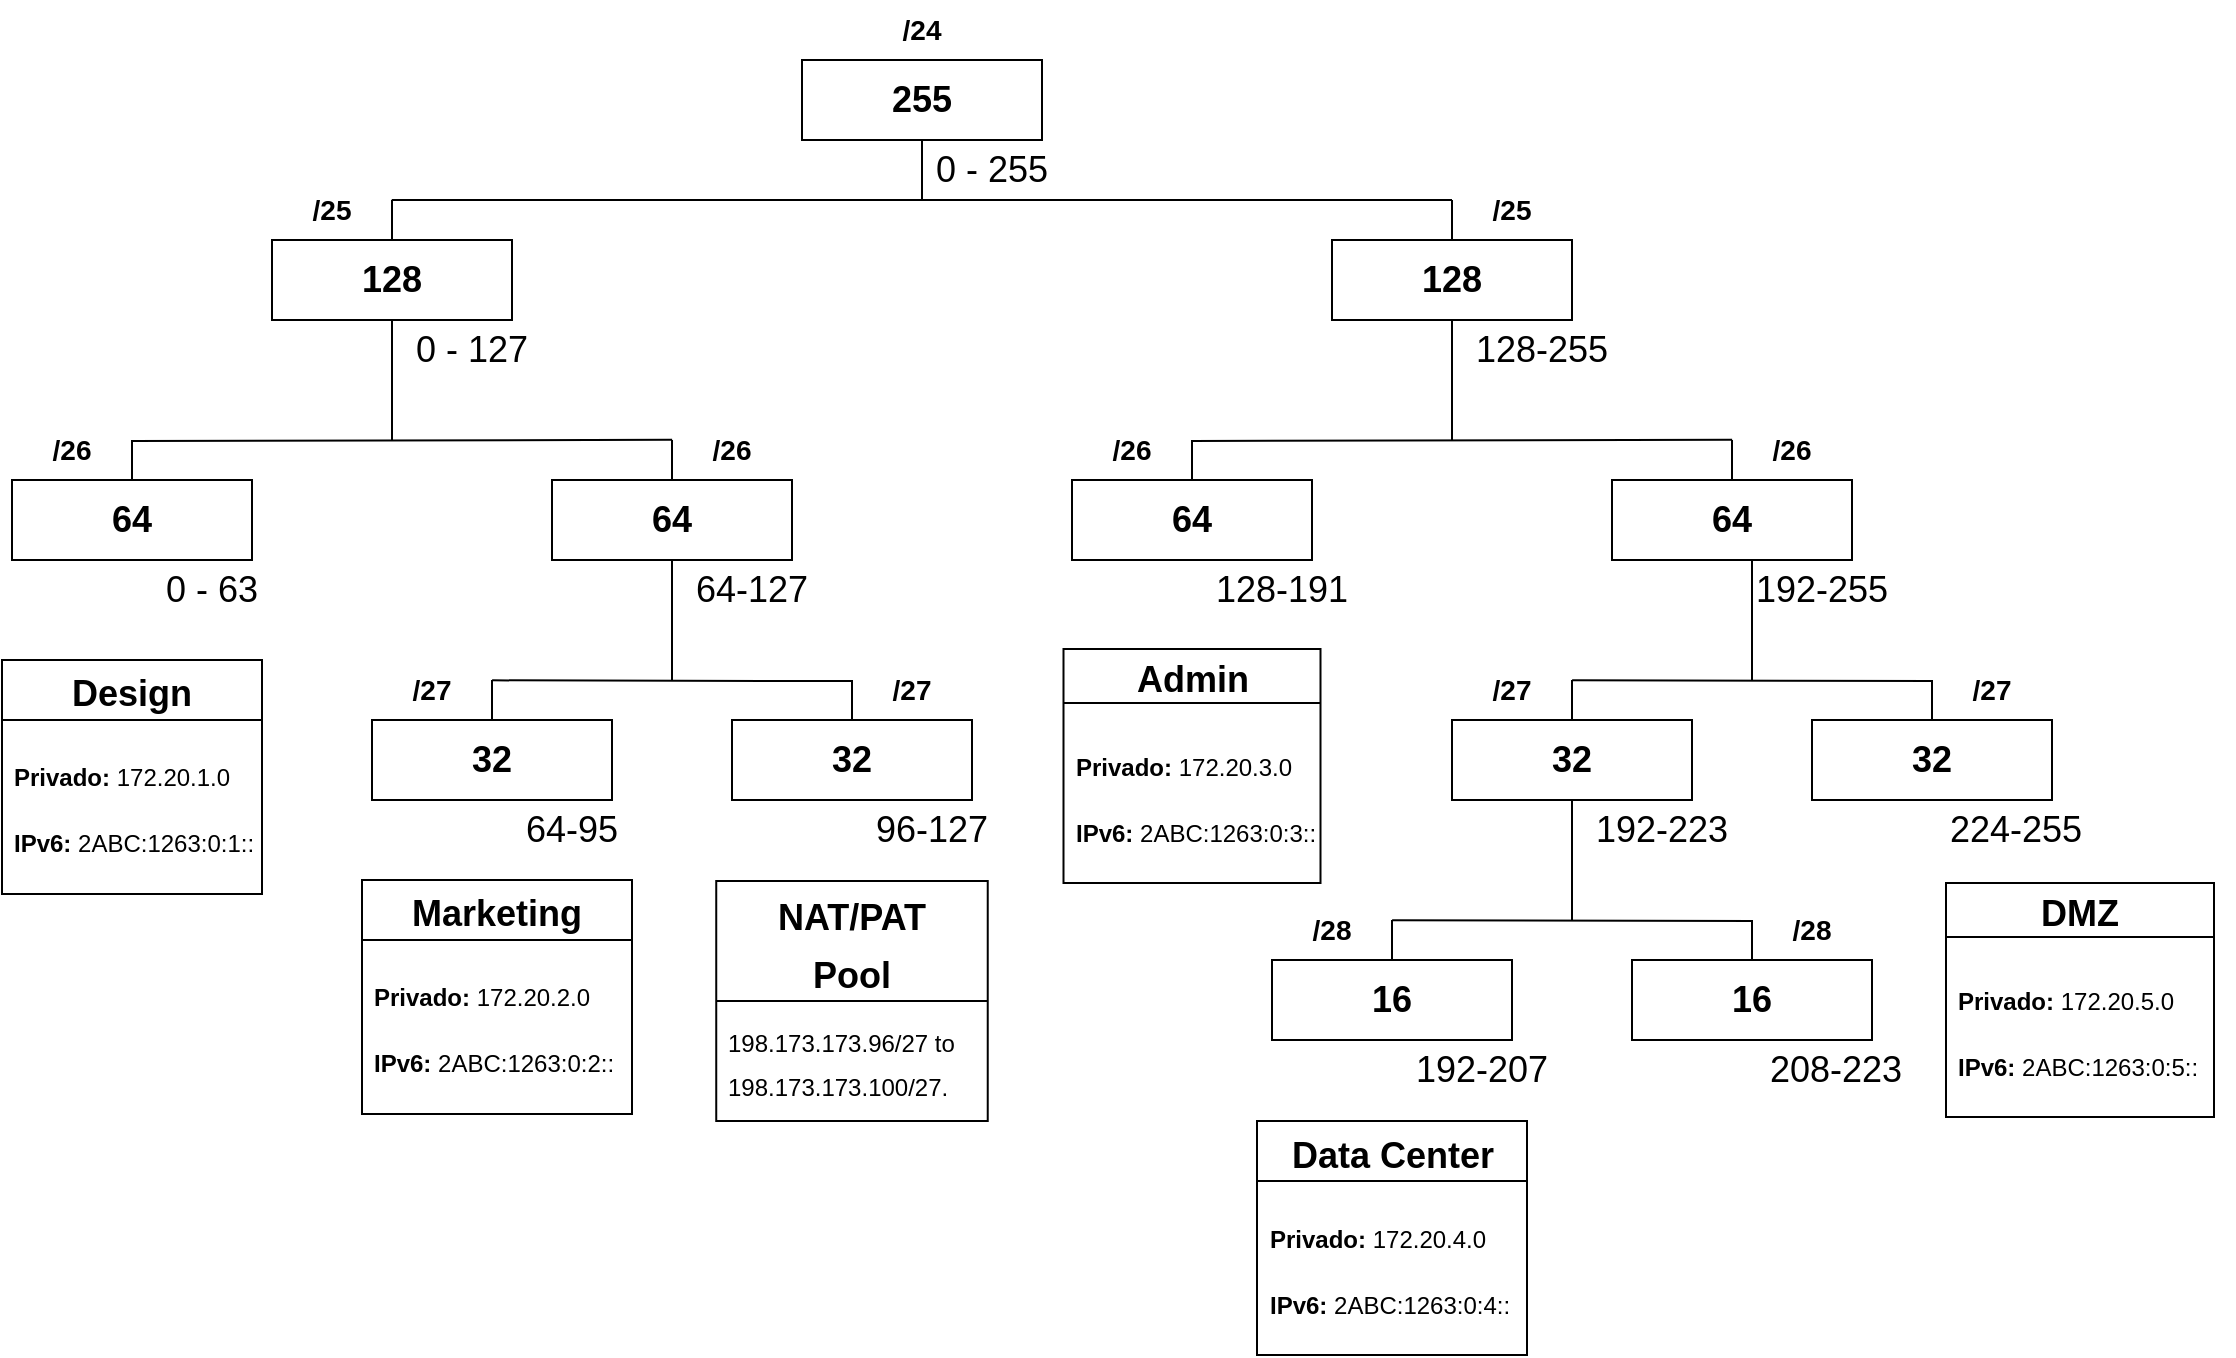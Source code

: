 <mxfile version="20.5.3" type="device"><diagram id="0rhy7c-y9RyvJC8klfBg" name="Page-1"><mxGraphModel dx="1826" dy="699" grid="1" gridSize="10" guides="1" tooltips="1" connect="1" arrows="1" fold="1" page="1" pageScale="1" pageWidth="1169" pageHeight="827" math="0" shadow="0"><root><mxCell id="0"/><mxCell id="1" parent="0"/><mxCell id="yaZZfEiD82YffQoXuVKe-1" value="" style="rounded=0;whiteSpace=wrap;html=1;" vertex="1" parent="1"><mxGeometry x="427" y="50" width="120" height="40" as="geometry"/></mxCell><mxCell id="yaZZfEiD82YffQoXuVKe-2" value="&lt;b&gt;&lt;font style=&quot;font-size: 14px;&quot;&gt;/24&lt;/font&gt;&lt;/b&gt;" style="text;html=1;strokeColor=none;fillColor=none;align=center;verticalAlign=middle;whiteSpace=wrap;rounded=0;" vertex="1" parent="1"><mxGeometry x="457" y="20" width="60" height="30" as="geometry"/></mxCell><mxCell id="yaZZfEiD82YffQoXuVKe-3" value="&lt;b&gt;&lt;font style=&quot;font-size: 18px;&quot;&gt;255&lt;/font&gt;&lt;/b&gt;" style="text;html=1;strokeColor=none;fillColor=none;align=center;verticalAlign=middle;whiteSpace=wrap;rounded=0;" vertex="1" parent="1"><mxGeometry x="457" y="55" width="60" height="30" as="geometry"/></mxCell><mxCell id="yaZZfEiD82YffQoXuVKe-4" value="" style="endArrow=none;html=1;rounded=0;fontSize=18;entryX=0.5;entryY=1;entryDx=0;entryDy=0;" edge="1" parent="1" target="yaZZfEiD82YffQoXuVKe-1"><mxGeometry width="50" height="50" relative="1" as="geometry"><mxPoint x="487" y="120" as="sourcePoint"/><mxPoint x="742" y="360" as="targetPoint"/></mxGeometry></mxCell><mxCell id="yaZZfEiD82YffQoXuVKe-5" value="" style="rounded=0;whiteSpace=wrap;html=1;" vertex="1" parent="1"><mxGeometry x="162" y="140" width="120" height="40" as="geometry"/></mxCell><mxCell id="yaZZfEiD82YffQoXuVKe-6" value="&lt;b&gt;&lt;font style=&quot;font-size: 18px;&quot;&gt;128&lt;/font&gt;&lt;/b&gt;" style="text;html=1;strokeColor=none;fillColor=none;align=center;verticalAlign=middle;whiteSpace=wrap;rounded=0;" vertex="1" parent="1"><mxGeometry x="192" y="145" width="60" height="30" as="geometry"/></mxCell><mxCell id="yaZZfEiD82YffQoXuVKe-7" value="" style="rounded=0;whiteSpace=wrap;html=1;" vertex="1" parent="1"><mxGeometry x="692" y="140" width="120" height="40" as="geometry"/></mxCell><mxCell id="yaZZfEiD82YffQoXuVKe-8" value="&lt;b&gt;&lt;font style=&quot;font-size: 18px;&quot;&gt;128&lt;/font&gt;&lt;/b&gt;" style="text;html=1;strokeColor=none;fillColor=none;align=center;verticalAlign=middle;whiteSpace=wrap;rounded=0;" vertex="1" parent="1"><mxGeometry x="722" y="145" width="60" height="30" as="geometry"/></mxCell><mxCell id="yaZZfEiD82YffQoXuVKe-9" value="" style="endArrow=none;html=1;rounded=0;fontSize=18;entryX=0.5;entryY=0;entryDx=0;entryDy=0;" edge="1" parent="1" target="yaZZfEiD82YffQoXuVKe-5"><mxGeometry width="50" height="50" relative="1" as="geometry"><mxPoint x="222" y="120" as="sourcePoint"/><mxPoint x="802" y="360" as="targetPoint"/></mxGeometry></mxCell><mxCell id="yaZZfEiD82YffQoXuVKe-11" value="" style="endArrow=none;html=1;rounded=0;fontSize=18;entryX=0.5;entryY=0;entryDx=0;entryDy=0;" edge="1" parent="1" target="yaZZfEiD82YffQoXuVKe-7"><mxGeometry width="50" height="50" relative="1" as="geometry"><mxPoint x="752" y="120" as="sourcePoint"/><mxPoint x="622" y="230" as="targetPoint"/></mxGeometry></mxCell><mxCell id="yaZZfEiD82YffQoXuVKe-12" value="" style="endArrow=none;html=1;rounded=0;fontSize=18;exitX=0.998;exitY=0.334;exitDx=0;exitDy=0;exitPerimeter=0;" edge="1" parent="1" source="yaZZfEiD82YffQoXuVKe-13"><mxGeometry width="50" height="50" relative="1" as="geometry"><mxPoint x="242" y="120" as="sourcePoint"/><mxPoint x="752" y="120" as="targetPoint"/></mxGeometry></mxCell><mxCell id="yaZZfEiD82YffQoXuVKe-13" value="&lt;b&gt;&lt;font style=&quot;font-size: 14px;&quot;&gt;/25&lt;/font&gt;&lt;/b&gt;" style="text;html=1;strokeColor=none;fillColor=none;align=center;verticalAlign=middle;whiteSpace=wrap;rounded=0;" vertex="1" parent="1"><mxGeometry x="162" y="110" width="60" height="30" as="geometry"/></mxCell><mxCell id="yaZZfEiD82YffQoXuVKe-14" value="&lt;b&gt;&lt;font style=&quot;font-size: 14px;&quot;&gt;/25&lt;/font&gt;&lt;/b&gt;" style="text;html=1;strokeColor=none;fillColor=none;align=center;verticalAlign=middle;whiteSpace=wrap;rounded=0;" vertex="1" parent="1"><mxGeometry x="752" y="110" width="60" height="30" as="geometry"/></mxCell><mxCell id="yaZZfEiD82YffQoXuVKe-15" value="0 - 255" style="text;html=1;strokeColor=none;fillColor=none;align=center;verticalAlign=middle;whiteSpace=wrap;rounded=0;fontSize=18;" vertex="1" parent="1"><mxGeometry x="492" y="90" width="60" height="30" as="geometry"/></mxCell><mxCell id="yaZZfEiD82YffQoXuVKe-16" value="0 - 127" style="text;html=1;strokeColor=none;fillColor=none;align=center;verticalAlign=middle;whiteSpace=wrap;rounded=0;fontSize=18;" vertex="1" parent="1"><mxGeometry x="232" y="180" width="60" height="30" as="geometry"/></mxCell><mxCell id="yaZZfEiD82YffQoXuVKe-17" value="128-255" style="text;html=1;strokeColor=none;fillColor=none;align=center;verticalAlign=middle;whiteSpace=wrap;rounded=0;fontSize=18;" vertex="1" parent="1"><mxGeometry x="762" y="180" width="70" height="30" as="geometry"/></mxCell><mxCell id="yaZZfEiD82YffQoXuVKe-18" value="" style="rounded=0;whiteSpace=wrap;html=1;" vertex="1" parent="1"><mxGeometry x="32" y="260" width="120" height="40" as="geometry"/></mxCell><mxCell id="yaZZfEiD82YffQoXuVKe-19" value="&lt;b&gt;&lt;font style=&quot;font-size: 18px;&quot;&gt;64&lt;/font&gt;&lt;/b&gt;" style="text;html=1;strokeColor=none;fillColor=none;align=center;verticalAlign=middle;whiteSpace=wrap;rounded=0;" vertex="1" parent="1"><mxGeometry x="62" y="265" width="60" height="30" as="geometry"/></mxCell><mxCell id="yaZZfEiD82YffQoXuVKe-20" value="" style="endArrow=none;html=1;rounded=0;fontSize=18;entryX=0.5;entryY=0;entryDx=0;entryDy=0;" edge="1" parent="1" target="yaZZfEiD82YffQoXuVKe-18"><mxGeometry width="50" height="50" relative="1" as="geometry"><mxPoint x="92" y="240" as="sourcePoint"/><mxPoint x="672" y="480" as="targetPoint"/></mxGeometry></mxCell><mxCell id="yaZZfEiD82YffQoXuVKe-21" value="&lt;b&gt;&lt;font style=&quot;font-size: 14px;&quot;&gt;/26&lt;/font&gt;&lt;/b&gt;" style="text;html=1;strokeColor=none;fillColor=none;align=center;verticalAlign=middle;whiteSpace=wrap;rounded=0;" vertex="1" parent="1"><mxGeometry x="32" y="230" width="60" height="30" as="geometry"/></mxCell><mxCell id="yaZZfEiD82YffQoXuVKe-22" value="0 - 63" style="text;html=1;strokeColor=none;fillColor=none;align=center;verticalAlign=middle;whiteSpace=wrap;rounded=0;fontSize=18;" vertex="1" parent="1"><mxGeometry x="102" y="300" width="60" height="30" as="geometry"/></mxCell><mxCell id="yaZZfEiD82YffQoXuVKe-23" value="" style="rounded=0;whiteSpace=wrap;html=1;" vertex="1" parent="1"><mxGeometry x="302" y="260" width="120" height="40" as="geometry"/></mxCell><mxCell id="yaZZfEiD82YffQoXuVKe-24" value="&lt;b&gt;&lt;font style=&quot;font-size: 18px;&quot;&gt;64&lt;/font&gt;&lt;/b&gt;" style="text;html=1;strokeColor=none;fillColor=none;align=center;verticalAlign=middle;whiteSpace=wrap;rounded=0;" vertex="1" parent="1"><mxGeometry x="332" y="265" width="60" height="30" as="geometry"/></mxCell><mxCell id="yaZZfEiD82YffQoXuVKe-25" value="" style="endArrow=none;html=1;rounded=0;fontSize=18;entryX=0.5;entryY=0;entryDx=0;entryDy=0;" edge="1" parent="1" target="yaZZfEiD82YffQoXuVKe-23"><mxGeometry width="50" height="50" relative="1" as="geometry"><mxPoint x="362" y="240" as="sourcePoint"/><mxPoint x="942" y="480" as="targetPoint"/></mxGeometry></mxCell><mxCell id="yaZZfEiD82YffQoXuVKe-26" value="&lt;b&gt;&lt;font style=&quot;font-size: 14px;&quot;&gt;/26&lt;/font&gt;&lt;/b&gt;" style="text;html=1;strokeColor=none;fillColor=none;align=center;verticalAlign=middle;whiteSpace=wrap;rounded=0;" vertex="1" parent="1"><mxGeometry x="362" y="230" width="60" height="30" as="geometry"/></mxCell><mxCell id="yaZZfEiD82YffQoXuVKe-27" value="64-127" style="text;html=1;strokeColor=none;fillColor=none;align=center;verticalAlign=middle;whiteSpace=wrap;rounded=0;fontSize=18;" vertex="1" parent="1"><mxGeometry x="372" y="300" width="60" height="30" as="geometry"/></mxCell><mxCell id="yaZZfEiD82YffQoXuVKe-28" value="" style="endArrow=none;html=1;rounded=0;fontSize=18;entryX=1.002;entryY=0.35;entryDx=0;entryDy=0;entryPerimeter=0;exitX=0.001;exitY=0.331;exitDx=0;exitDy=0;exitPerimeter=0;" edge="1" parent="1" source="yaZZfEiD82YffQoXuVKe-26" target="yaZZfEiD82YffQoXuVKe-21"><mxGeometry width="50" height="50" relative="1" as="geometry"><mxPoint x="412" y="230" as="sourcePoint"/><mxPoint x="462" y="180" as="targetPoint"/></mxGeometry></mxCell><mxCell id="yaZZfEiD82YffQoXuVKe-29" value="" style="endArrow=none;html=1;rounded=0;fontSize=18;entryX=0.5;entryY=1;entryDx=0;entryDy=0;" edge="1" parent="1" target="yaZZfEiD82YffQoXuVKe-5"><mxGeometry width="50" height="50" relative="1" as="geometry"><mxPoint x="222" y="240" as="sourcePoint"/><mxPoint x="192" y="240" as="targetPoint"/></mxGeometry></mxCell><mxCell id="yaZZfEiD82YffQoXuVKe-30" value="" style="rounded=0;whiteSpace=wrap;html=1;" vertex="1" parent="1"><mxGeometry x="562" y="260" width="120" height="40" as="geometry"/></mxCell><mxCell id="yaZZfEiD82YffQoXuVKe-31" value="&lt;b&gt;&lt;font style=&quot;font-size: 18px;&quot;&gt;64&lt;/font&gt;&lt;/b&gt;" style="text;html=1;strokeColor=none;fillColor=none;align=center;verticalAlign=middle;whiteSpace=wrap;rounded=0;" vertex="1" parent="1"><mxGeometry x="592" y="265" width="60" height="30" as="geometry"/></mxCell><mxCell id="yaZZfEiD82YffQoXuVKe-32" value="" style="endArrow=none;html=1;rounded=0;fontSize=18;entryX=0.5;entryY=0;entryDx=0;entryDy=0;" edge="1" parent="1" target="yaZZfEiD82YffQoXuVKe-30"><mxGeometry width="50" height="50" relative="1" as="geometry"><mxPoint x="622.0" y="240" as="sourcePoint"/><mxPoint x="1202" y="480" as="targetPoint"/></mxGeometry></mxCell><mxCell id="yaZZfEiD82YffQoXuVKe-33" value="&lt;b&gt;&lt;font style=&quot;font-size: 14px;&quot;&gt;/26&lt;/font&gt;&lt;/b&gt;" style="text;html=1;strokeColor=none;fillColor=none;align=center;verticalAlign=middle;whiteSpace=wrap;rounded=0;" vertex="1" parent="1"><mxGeometry x="562" y="230" width="60" height="30" as="geometry"/></mxCell><mxCell id="yaZZfEiD82YffQoXuVKe-34" value="128-191" style="text;html=1;strokeColor=none;fillColor=none;align=center;verticalAlign=middle;whiteSpace=wrap;rounded=0;fontSize=18;" vertex="1" parent="1"><mxGeometry x="632" y="300" width="70" height="30" as="geometry"/></mxCell><mxCell id="yaZZfEiD82YffQoXuVKe-35" value="" style="rounded=0;whiteSpace=wrap;html=1;" vertex="1" parent="1"><mxGeometry x="832" y="260" width="120" height="40" as="geometry"/></mxCell><mxCell id="yaZZfEiD82YffQoXuVKe-36" value="&lt;b&gt;&lt;font style=&quot;font-size: 18px;&quot;&gt;64&lt;/font&gt;&lt;/b&gt;" style="text;html=1;strokeColor=none;fillColor=none;align=center;verticalAlign=middle;whiteSpace=wrap;rounded=0;" vertex="1" parent="1"><mxGeometry x="862" y="265" width="60" height="30" as="geometry"/></mxCell><mxCell id="yaZZfEiD82YffQoXuVKe-37" value="" style="endArrow=none;html=1;rounded=0;fontSize=18;entryX=0.5;entryY=0;entryDx=0;entryDy=0;" edge="1" parent="1" target="yaZZfEiD82YffQoXuVKe-35"><mxGeometry width="50" height="50" relative="1" as="geometry"><mxPoint x="892" y="240" as="sourcePoint"/><mxPoint x="1472" y="480" as="targetPoint"/></mxGeometry></mxCell><mxCell id="yaZZfEiD82YffQoXuVKe-38" value="&lt;b&gt;&lt;font style=&quot;font-size: 14px;&quot;&gt;/26&lt;/font&gt;&lt;/b&gt;" style="text;html=1;strokeColor=none;fillColor=none;align=center;verticalAlign=middle;whiteSpace=wrap;rounded=0;" vertex="1" parent="1"><mxGeometry x="892" y="230" width="60" height="30" as="geometry"/></mxCell><mxCell id="yaZZfEiD82YffQoXuVKe-39" value="192-255" style="text;html=1;strokeColor=none;fillColor=none;align=center;verticalAlign=middle;whiteSpace=wrap;rounded=0;fontSize=18;" vertex="1" parent="1"><mxGeometry x="902" y="300" width="70" height="30" as="geometry"/></mxCell><mxCell id="yaZZfEiD82YffQoXuVKe-40" value="" style="endArrow=none;html=1;rounded=0;fontSize=18;entryX=1.002;entryY=0.35;entryDx=0;entryDy=0;entryPerimeter=0;exitX=0.001;exitY=0.331;exitDx=0;exitDy=0;exitPerimeter=0;" edge="1" parent="1" source="yaZZfEiD82YffQoXuVKe-38" target="yaZZfEiD82YffQoXuVKe-33"><mxGeometry width="50" height="50" relative="1" as="geometry"><mxPoint x="942" y="230" as="sourcePoint"/><mxPoint x="992" y="180" as="targetPoint"/></mxGeometry></mxCell><mxCell id="yaZZfEiD82YffQoXuVKe-41" value="" style="endArrow=none;html=1;rounded=0;fontSize=18;entryX=0.5;entryY=1;entryDx=0;entryDy=0;" edge="1" parent="1"><mxGeometry width="50" height="50" relative="1" as="geometry"><mxPoint x="752" y="240" as="sourcePoint"/><mxPoint x="752" y="180" as="targetPoint"/></mxGeometry></mxCell><mxCell id="yaZZfEiD82YffQoXuVKe-43" value="&lt;font style=&quot;font-size: 18px;&quot;&gt;Design&lt;/font&gt;" style="swimlane;whiteSpace=wrap;html=1;fontSize=24;fillColor=#FFFFFF;startSize=30;" vertex="1" parent="1"><mxGeometry x="27" y="350" width="130" height="117" as="geometry"/></mxCell><mxCell id="yaZZfEiD82YffQoXuVKe-44" value="&lt;font style=&quot;font-size: 12px;&quot;&gt;&lt;b style=&quot;&quot;&gt;Privado:&lt;/b&gt; 172.20.1.0&lt;/font&gt;" style="text;html=1;align=left;verticalAlign=middle;resizable=0;points=[];autosize=1;strokeColor=none;fillColor=none;fontSize=18;" vertex="1" parent="yaZZfEiD82YffQoXuVKe-43"><mxGeometry x="4" y="37" width="130" height="40" as="geometry"/></mxCell><mxCell id="yaZZfEiD82YffQoXuVKe-45" value="&lt;font style=&quot;font-size: 12px;&quot;&gt;&lt;b style=&quot;&quot;&gt;IPv6:&lt;/b&gt;&amp;nbsp;2ABC:1263:0:1::&lt;/font&gt;" style="text;html=1;align=left;verticalAlign=middle;resizable=0;points=[];autosize=1;strokeColor=none;fillColor=none;fontSize=18;" vertex="1" parent="yaZZfEiD82YffQoXuVKe-43"><mxGeometry x="4" y="70" width="140" height="40" as="geometry"/></mxCell><mxCell id="yaZZfEiD82YffQoXuVKe-46" value="" style="rounded=0;whiteSpace=wrap;html=1;" vertex="1" parent="1"><mxGeometry x="212" y="380" width="120" height="40" as="geometry"/></mxCell><mxCell id="yaZZfEiD82YffQoXuVKe-47" value="&lt;b&gt;&lt;font style=&quot;font-size: 18px;&quot;&gt;32&lt;/font&gt;&lt;/b&gt;" style="text;html=1;strokeColor=none;fillColor=none;align=center;verticalAlign=middle;whiteSpace=wrap;rounded=0;" vertex="1" parent="1"><mxGeometry x="242" y="385" width="60" height="30" as="geometry"/></mxCell><mxCell id="yaZZfEiD82YffQoXuVKe-48" value="" style="endArrow=none;html=1;rounded=0;fontSize=18;entryX=0.5;entryY=0;entryDx=0;entryDy=0;" edge="1" parent="1" target="yaZZfEiD82YffQoXuVKe-46"><mxGeometry width="50" height="50" relative="1" as="geometry"><mxPoint x="272" y="360" as="sourcePoint"/><mxPoint x="852" y="600" as="targetPoint"/></mxGeometry></mxCell><mxCell id="yaZZfEiD82YffQoXuVKe-49" value="64-95" style="text;html=1;strokeColor=none;fillColor=none;align=center;verticalAlign=middle;whiteSpace=wrap;rounded=0;fontSize=18;" vertex="1" parent="1"><mxGeometry x="282" y="420" width="60" height="30" as="geometry"/></mxCell><mxCell id="yaZZfEiD82YffQoXuVKe-54" value="&lt;b&gt;&lt;font style=&quot;font-size: 14px;&quot;&gt;/27&lt;/font&gt;&lt;/b&gt;" style="text;html=1;strokeColor=none;fillColor=none;align=center;verticalAlign=middle;whiteSpace=wrap;rounded=0;" vertex="1" parent="1"><mxGeometry x="212" y="350" width="60" height="30" as="geometry"/></mxCell><mxCell id="yaZZfEiD82YffQoXuVKe-55" value="" style="rounded=0;whiteSpace=wrap;html=1;" vertex="1" parent="1"><mxGeometry x="392" y="380" width="120" height="40" as="geometry"/></mxCell><mxCell id="yaZZfEiD82YffQoXuVKe-56" value="&lt;b&gt;&lt;font style=&quot;font-size: 18px;&quot;&gt;32&lt;/font&gt;&lt;/b&gt;" style="text;html=1;strokeColor=none;fillColor=none;align=center;verticalAlign=middle;whiteSpace=wrap;rounded=0;" vertex="1" parent="1"><mxGeometry x="422" y="385" width="60" height="30" as="geometry"/></mxCell><mxCell id="yaZZfEiD82YffQoXuVKe-57" value="" style="endArrow=none;html=1;rounded=0;fontSize=18;entryX=0.5;entryY=0;entryDx=0;entryDy=0;" edge="1" parent="1" target="yaZZfEiD82YffQoXuVKe-55"><mxGeometry width="50" height="50" relative="1" as="geometry"><mxPoint x="452" y="360" as="sourcePoint"/><mxPoint x="1032" y="600" as="targetPoint"/></mxGeometry></mxCell><mxCell id="yaZZfEiD82YffQoXuVKe-58" value="96-127" style="text;html=1;strokeColor=none;fillColor=none;align=center;verticalAlign=middle;whiteSpace=wrap;rounded=0;fontSize=18;" vertex="1" parent="1"><mxGeometry x="462" y="420" width="60" height="30" as="geometry"/></mxCell><mxCell id="yaZZfEiD82YffQoXuVKe-59" value="&lt;b&gt;&lt;font style=&quot;font-size: 14px;&quot;&gt;/27&lt;/font&gt;&lt;/b&gt;" style="text;html=1;strokeColor=none;fillColor=none;align=center;verticalAlign=middle;whiteSpace=wrap;rounded=0;" vertex="1" parent="1"><mxGeometry x="452" y="350" width="60" height="30" as="geometry"/></mxCell><mxCell id="yaZZfEiD82YffQoXuVKe-60" value="" style="endArrow=none;html=1;rounded=0;fontSize=14;entryX=1.001;entryY=0.339;entryDx=0;entryDy=0;exitX=0.003;exitY=0.351;exitDx=0;exitDy=0;exitPerimeter=0;entryPerimeter=0;" edge="1" parent="1" source="yaZZfEiD82YffQoXuVKe-59" target="yaZZfEiD82YffQoXuVKe-54"><mxGeometry width="50" height="50" relative="1" as="geometry"><mxPoint x="412" y="390" as="sourcePoint"/><mxPoint x="462" y="340" as="targetPoint"/></mxGeometry></mxCell><mxCell id="yaZZfEiD82YffQoXuVKe-61" value="" style="endArrow=none;html=1;rounded=0;fontSize=14;entryX=0.5;entryY=1;entryDx=0;entryDy=0;" edge="1" parent="1" target="yaZZfEiD82YffQoXuVKe-23"><mxGeometry width="50" height="50" relative="1" as="geometry"><mxPoint x="362" y="360" as="sourcePoint"/><mxPoint x="542" y="320" as="targetPoint"/></mxGeometry></mxCell><mxCell id="yaZZfEiD82YffQoXuVKe-73" value="" style="rounded=0;whiteSpace=wrap;html=1;" vertex="1" parent="1"><mxGeometry x="752" y="380" width="120" height="40" as="geometry"/></mxCell><mxCell id="yaZZfEiD82YffQoXuVKe-74" value="&lt;b&gt;&lt;font style=&quot;font-size: 18px;&quot;&gt;32&lt;/font&gt;&lt;/b&gt;" style="text;html=1;strokeColor=none;fillColor=none;align=center;verticalAlign=middle;whiteSpace=wrap;rounded=0;" vertex="1" parent="1"><mxGeometry x="782" y="385" width="60" height="30" as="geometry"/></mxCell><mxCell id="yaZZfEiD82YffQoXuVKe-75" value="" style="endArrow=none;html=1;rounded=0;fontSize=18;entryX=0.5;entryY=0;entryDx=0;entryDy=0;" edge="1" parent="1" target="yaZZfEiD82YffQoXuVKe-73"><mxGeometry width="50" height="50" relative="1" as="geometry"><mxPoint x="812" y="360" as="sourcePoint"/><mxPoint x="1392" y="600" as="targetPoint"/></mxGeometry></mxCell><mxCell id="yaZZfEiD82YffQoXuVKe-76" value="192-223" style="text;html=1;strokeColor=none;fillColor=none;align=center;verticalAlign=middle;whiteSpace=wrap;rounded=0;fontSize=18;" vertex="1" parent="1"><mxGeometry x="822" y="420" width="70" height="30" as="geometry"/></mxCell><mxCell id="yaZZfEiD82YffQoXuVKe-77" value="&lt;b&gt;&lt;font style=&quot;font-size: 14px;&quot;&gt;/27&lt;/font&gt;&lt;/b&gt;" style="text;html=1;strokeColor=none;fillColor=none;align=center;verticalAlign=middle;whiteSpace=wrap;rounded=0;" vertex="1" parent="1"><mxGeometry x="752" y="350" width="60" height="30" as="geometry"/></mxCell><mxCell id="yaZZfEiD82YffQoXuVKe-78" value="" style="rounded=0;whiteSpace=wrap;html=1;" vertex="1" parent="1"><mxGeometry x="932" y="380" width="120" height="40" as="geometry"/></mxCell><mxCell id="yaZZfEiD82YffQoXuVKe-79" value="&lt;b&gt;&lt;font style=&quot;font-size: 18px;&quot;&gt;32&lt;/font&gt;&lt;/b&gt;" style="text;html=1;strokeColor=none;fillColor=none;align=center;verticalAlign=middle;whiteSpace=wrap;rounded=0;" vertex="1" parent="1"><mxGeometry x="962" y="385" width="60" height="30" as="geometry"/></mxCell><mxCell id="yaZZfEiD82YffQoXuVKe-80" value="" style="endArrow=none;html=1;rounded=0;fontSize=18;entryX=0.5;entryY=0;entryDx=0;entryDy=0;" edge="1" parent="1" target="yaZZfEiD82YffQoXuVKe-78"><mxGeometry width="50" height="50" relative="1" as="geometry"><mxPoint x="992" y="360" as="sourcePoint"/><mxPoint x="1572" y="600" as="targetPoint"/></mxGeometry></mxCell><mxCell id="yaZZfEiD82YffQoXuVKe-81" value="224-255" style="text;html=1;strokeColor=none;fillColor=none;align=center;verticalAlign=middle;whiteSpace=wrap;rounded=0;fontSize=18;" vertex="1" parent="1"><mxGeometry x="999" y="420" width="70" height="30" as="geometry"/></mxCell><mxCell id="yaZZfEiD82YffQoXuVKe-82" value="&lt;b&gt;&lt;font style=&quot;font-size: 14px;&quot;&gt;/27&lt;/font&gt;&lt;/b&gt;" style="text;html=1;strokeColor=none;fillColor=none;align=center;verticalAlign=middle;whiteSpace=wrap;rounded=0;" vertex="1" parent="1"><mxGeometry x="992" y="350" width="60" height="30" as="geometry"/></mxCell><mxCell id="yaZZfEiD82YffQoXuVKe-83" value="" style="endArrow=none;html=1;rounded=0;fontSize=14;entryX=1.001;entryY=0.339;entryDx=0;entryDy=0;exitX=0.003;exitY=0.351;exitDx=0;exitDy=0;exitPerimeter=0;entryPerimeter=0;" edge="1" parent="1" source="yaZZfEiD82YffQoXuVKe-82" target="yaZZfEiD82YffQoXuVKe-77"><mxGeometry width="50" height="50" relative="1" as="geometry"><mxPoint x="952" y="390" as="sourcePoint"/><mxPoint x="1002" y="340" as="targetPoint"/></mxGeometry></mxCell><mxCell id="yaZZfEiD82YffQoXuVKe-84" value="" style="endArrow=none;html=1;rounded=0;fontSize=14;entryX=0.5;entryY=1;entryDx=0;entryDy=0;" edge="1" parent="1"><mxGeometry width="50" height="50" relative="1" as="geometry"><mxPoint x="902" y="360" as="sourcePoint"/><mxPoint x="902" y="300" as="targetPoint"/></mxGeometry></mxCell><mxCell id="yaZZfEiD82YffQoXuVKe-85" value="&lt;font style=&quot;font-size: 18px;&quot;&gt;Marketing&lt;/font&gt;" style="swimlane;whiteSpace=wrap;html=1;fontSize=24;fillColor=#FFFFFF;startSize=30;" vertex="1" parent="1"><mxGeometry x="207" y="460" width="135" height="117" as="geometry"/></mxCell><mxCell id="yaZZfEiD82YffQoXuVKe-86" value="&lt;font style=&quot;font-size: 12px;&quot;&gt;&lt;b style=&quot;&quot;&gt;Privado:&lt;/b&gt; 172.20.2.0&lt;/font&gt;" style="text;html=1;align=left;verticalAlign=middle;resizable=0;points=[];autosize=1;strokeColor=none;fillColor=none;fontSize=18;" vertex="1" parent="yaZZfEiD82YffQoXuVKe-85"><mxGeometry x="4" y="37" width="130" height="40" as="geometry"/></mxCell><mxCell id="yaZZfEiD82YffQoXuVKe-87" value="&lt;font style=&quot;font-size: 12px;&quot;&gt;&lt;b style=&quot;&quot;&gt;IPv6:&lt;/b&gt;&amp;nbsp;2ABC:1263:0:2::&lt;/font&gt;" style="text;html=1;align=left;verticalAlign=middle;resizable=0;points=[];autosize=1;strokeColor=none;fillColor=none;fontSize=18;" vertex="1" parent="yaZZfEiD82YffQoXuVKe-85"><mxGeometry x="4" y="70" width="140" height="40" as="geometry"/></mxCell><mxCell id="yaZZfEiD82YffQoXuVKe-88" value="&lt;font style=&quot;font-size: 18px;&quot;&gt;Admin&lt;/font&gt;" style="swimlane;whiteSpace=wrap;html=1;fontSize=24;fillColor=#FFFFFF;startSize=27;" vertex="1" parent="1"><mxGeometry x="557.75" y="344.5" width="128.5" height="117" as="geometry"/></mxCell><mxCell id="yaZZfEiD82YffQoXuVKe-89" value="&lt;font style=&quot;font-size: 12px;&quot;&gt;&lt;b style=&quot;&quot;&gt;Privado:&lt;/b&gt; 172.20.3.0&lt;/font&gt;" style="text;html=1;align=left;verticalAlign=middle;resizable=0;points=[];autosize=1;strokeColor=none;fillColor=none;fontSize=18;" vertex="1" parent="yaZZfEiD82YffQoXuVKe-88"><mxGeometry x="4" y="37" width="130" height="40" as="geometry"/></mxCell><mxCell id="yaZZfEiD82YffQoXuVKe-90" value="&lt;font style=&quot;font-size: 12px;&quot;&gt;&lt;b style=&quot;&quot;&gt;IPv6:&lt;/b&gt;&amp;nbsp;2ABC:1263:0:3::&lt;/font&gt;" style="text;html=1;align=left;verticalAlign=middle;resizable=0;points=[];autosize=1;strokeColor=none;fillColor=none;fontSize=18;" vertex="1" parent="yaZZfEiD82YffQoXuVKe-88"><mxGeometry x="4" y="70" width="140" height="40" as="geometry"/></mxCell><mxCell id="yaZZfEiD82YffQoXuVKe-91" value="" style="rounded=0;whiteSpace=wrap;html=1;" vertex="1" parent="1"><mxGeometry x="662" y="500" width="120" height="40" as="geometry"/></mxCell><mxCell id="yaZZfEiD82YffQoXuVKe-92" value="&lt;b&gt;&lt;font style=&quot;font-size: 18px;&quot;&gt;16&lt;/font&gt;&lt;/b&gt;" style="text;html=1;strokeColor=none;fillColor=none;align=center;verticalAlign=middle;whiteSpace=wrap;rounded=0;" vertex="1" parent="1"><mxGeometry x="692" y="505" width="60" height="30" as="geometry"/></mxCell><mxCell id="yaZZfEiD82YffQoXuVKe-93" value="" style="endArrow=none;html=1;rounded=0;fontSize=18;entryX=0.5;entryY=0;entryDx=0;entryDy=0;" edge="1" parent="1" target="yaZZfEiD82YffQoXuVKe-91"><mxGeometry width="50" height="50" relative="1" as="geometry"><mxPoint x="722" y="480" as="sourcePoint"/><mxPoint x="1302" y="720" as="targetPoint"/></mxGeometry></mxCell><mxCell id="yaZZfEiD82YffQoXuVKe-94" value="192-207" style="text;html=1;strokeColor=none;fillColor=none;align=center;verticalAlign=middle;whiteSpace=wrap;rounded=0;fontSize=18;" vertex="1" parent="1"><mxGeometry x="732" y="540" width="70" height="30" as="geometry"/></mxCell><mxCell id="yaZZfEiD82YffQoXuVKe-95" value="&lt;b&gt;&lt;font style=&quot;font-size: 14px;&quot;&gt;/28&lt;/font&gt;&lt;/b&gt;" style="text;html=1;strokeColor=none;fillColor=none;align=center;verticalAlign=middle;whiteSpace=wrap;rounded=0;" vertex="1" parent="1"><mxGeometry x="662" y="470" width="60" height="30" as="geometry"/></mxCell><mxCell id="yaZZfEiD82YffQoXuVKe-96" value="" style="rounded=0;whiteSpace=wrap;html=1;" vertex="1" parent="1"><mxGeometry x="842" y="500" width="120" height="40" as="geometry"/></mxCell><mxCell id="yaZZfEiD82YffQoXuVKe-97" value="&lt;b&gt;&lt;font style=&quot;font-size: 18px;&quot;&gt;16&lt;/font&gt;&lt;/b&gt;" style="text;html=1;strokeColor=none;fillColor=none;align=center;verticalAlign=middle;whiteSpace=wrap;rounded=0;" vertex="1" parent="1"><mxGeometry x="872" y="505" width="60" height="30" as="geometry"/></mxCell><mxCell id="yaZZfEiD82YffQoXuVKe-98" value="" style="endArrow=none;html=1;rounded=0;fontSize=18;entryX=0.5;entryY=0;entryDx=0;entryDy=0;" edge="1" parent="1" target="yaZZfEiD82YffQoXuVKe-96"><mxGeometry width="50" height="50" relative="1" as="geometry"><mxPoint x="902" y="480" as="sourcePoint"/><mxPoint x="1482" y="720" as="targetPoint"/></mxGeometry></mxCell><mxCell id="yaZZfEiD82YffQoXuVKe-99" value="208-223" style="text;html=1;strokeColor=none;fillColor=none;align=center;verticalAlign=middle;whiteSpace=wrap;rounded=0;fontSize=18;" vertex="1" parent="1"><mxGeometry x="909" y="540" width="70" height="30" as="geometry"/></mxCell><mxCell id="yaZZfEiD82YffQoXuVKe-100" value="&lt;b&gt;&lt;font style=&quot;font-size: 14px;&quot;&gt;/28&lt;/font&gt;&lt;/b&gt;" style="text;html=1;strokeColor=none;fillColor=none;align=center;verticalAlign=middle;whiteSpace=wrap;rounded=0;" vertex="1" parent="1"><mxGeometry x="902" y="470" width="60" height="30" as="geometry"/></mxCell><mxCell id="yaZZfEiD82YffQoXuVKe-101" value="" style="endArrow=none;html=1;rounded=0;fontSize=14;entryX=1.001;entryY=0.339;entryDx=0;entryDy=0;exitX=0.003;exitY=0.351;exitDx=0;exitDy=0;exitPerimeter=0;entryPerimeter=0;" edge="1" parent="1" source="yaZZfEiD82YffQoXuVKe-100" target="yaZZfEiD82YffQoXuVKe-95"><mxGeometry width="50" height="50" relative="1" as="geometry"><mxPoint x="862" y="510" as="sourcePoint"/><mxPoint x="912" y="460" as="targetPoint"/></mxGeometry></mxCell><mxCell id="yaZZfEiD82YffQoXuVKe-102" value="" style="endArrow=none;html=1;rounded=0;fontSize=14;entryX=0.5;entryY=1;entryDx=0;entryDy=0;" edge="1" parent="1"><mxGeometry width="50" height="50" relative="1" as="geometry"><mxPoint x="812" y="480" as="sourcePoint"/><mxPoint x="812" y="420" as="targetPoint"/></mxGeometry></mxCell><mxCell id="yaZZfEiD82YffQoXuVKe-103" value="&lt;font style=&quot;font-size: 18px;&quot;&gt;DMZ&lt;/font&gt;" style="swimlane;whiteSpace=wrap;html=1;fontSize=24;fillColor=#FFFFFF;startSize=27;" vertex="1" parent="1"><mxGeometry x="999" y="461.5" width="134" height="117" as="geometry"/></mxCell><mxCell id="yaZZfEiD82YffQoXuVKe-104" value="&lt;font style=&quot;font-size: 12px;&quot;&gt;&lt;b style=&quot;&quot;&gt;Privado:&lt;/b&gt; 172.20.5.0&lt;/font&gt;" style="text;html=1;align=left;verticalAlign=middle;resizable=0;points=[];autosize=1;strokeColor=none;fillColor=none;fontSize=18;" vertex="1" parent="yaZZfEiD82YffQoXuVKe-103"><mxGeometry x="4" y="37" width="130" height="40" as="geometry"/></mxCell><mxCell id="yaZZfEiD82YffQoXuVKe-105" value="&lt;font style=&quot;font-size: 12px;&quot;&gt;&lt;b style=&quot;&quot;&gt;IPv6:&lt;/b&gt;&amp;nbsp;2ABC:1263:0:5::&lt;/font&gt;" style="text;html=1;align=left;verticalAlign=middle;resizable=0;points=[];autosize=1;strokeColor=none;fillColor=none;fontSize=18;" vertex="1" parent="yaZZfEiD82YffQoXuVKe-103"><mxGeometry x="4" y="70" width="140" height="40" as="geometry"/></mxCell><mxCell id="yaZZfEiD82YffQoXuVKe-106" value="&lt;font style=&quot;font-size: 18px;&quot;&gt;Data Center&lt;/font&gt;" style="swimlane;whiteSpace=wrap;html=1;fontSize=24;fillColor=#FFFFFF;startSize=30;" vertex="1" parent="1"><mxGeometry x="654.5" y="580.5" width="135" height="117" as="geometry"/></mxCell><mxCell id="yaZZfEiD82YffQoXuVKe-107" value="&lt;font style=&quot;font-size: 12px;&quot;&gt;&lt;b style=&quot;&quot;&gt;Privado:&lt;/b&gt; 172.20.4.0&lt;/font&gt;" style="text;html=1;align=left;verticalAlign=middle;resizable=0;points=[];autosize=1;strokeColor=none;fillColor=none;fontSize=18;" vertex="1" parent="yaZZfEiD82YffQoXuVKe-106"><mxGeometry x="4" y="37" width="130" height="40" as="geometry"/></mxCell><mxCell id="yaZZfEiD82YffQoXuVKe-108" value="&lt;font style=&quot;font-size: 12px;&quot;&gt;&lt;b style=&quot;&quot;&gt;IPv6:&lt;/b&gt;&amp;nbsp;2ABC:1263:0:4::&lt;/font&gt;" style="text;html=1;align=left;verticalAlign=middle;resizable=0;points=[];autosize=1;strokeColor=none;fillColor=none;fontSize=18;" vertex="1" parent="yaZZfEiD82YffQoXuVKe-106"><mxGeometry x="4" y="70" width="140" height="40" as="geometry"/></mxCell><mxCell id="yaZZfEiD82YffQoXuVKe-109" value="&lt;font style=&quot;font-size: 18px;&quot;&gt;NAT/PAT&lt;br&gt;Pool&lt;/font&gt;" style="swimlane;whiteSpace=wrap;html=1;fontSize=24;fillColor=#FFFFFF;startSize=60;" vertex="1" parent="1"><mxGeometry x="384.12" y="460.5" width="135.75" height="120" as="geometry"/></mxCell><mxCell id="yaZZfEiD82YffQoXuVKe-111" value="&lt;span style=&quot;font-size: 12px;&quot;&gt;198.173.173.96/27 to&lt;br&gt;198.173.173.100/27.&lt;/span&gt;" style="text;html=1;align=left;verticalAlign=middle;resizable=0;points=[];autosize=1;strokeColor=none;fillColor=none;fontSize=18;" vertex="1" parent="yaZZfEiD82YffQoXuVKe-109"><mxGeometry x="4" y="60" width="140" height="60" as="geometry"/></mxCell></root></mxGraphModel></diagram></mxfile>